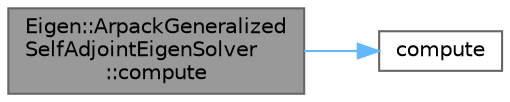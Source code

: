 digraph "Eigen::ArpackGeneralizedSelfAdjointEigenSolver::compute"
{
 // LATEX_PDF_SIZE
  bgcolor="transparent";
  edge [fontname=Helvetica,fontsize=10,labelfontname=Helvetica,labelfontsize=10];
  node [fontname=Helvetica,fontsize=10,shape=box,height=0.2,width=0.4];
  rankdir="LR";
  Node1 [id="Node000001",label="Eigen::ArpackGeneralized\lSelfAdjointEigenSolver\l::compute",height=0.2,width=0.4,color="gray40", fillcolor="grey60", style="filled", fontcolor="black",tooltip="Computes eigenvalues / eigenvectors of given matrix using the external ARPACK library."];
  Node1 -> Node2 [id="edge1_Node000001_Node000002",color="steelblue1",style="solid",tooltip=" "];
  Node2 [id="Node000002",label="compute",height=0.2,width=0.4,color="grey40", fillcolor="white", style="filled",URL="$dense__solvers_8cpp.html#a8ef543dd0111424127c81cdd31f3753a",tooltip=" "];
}
